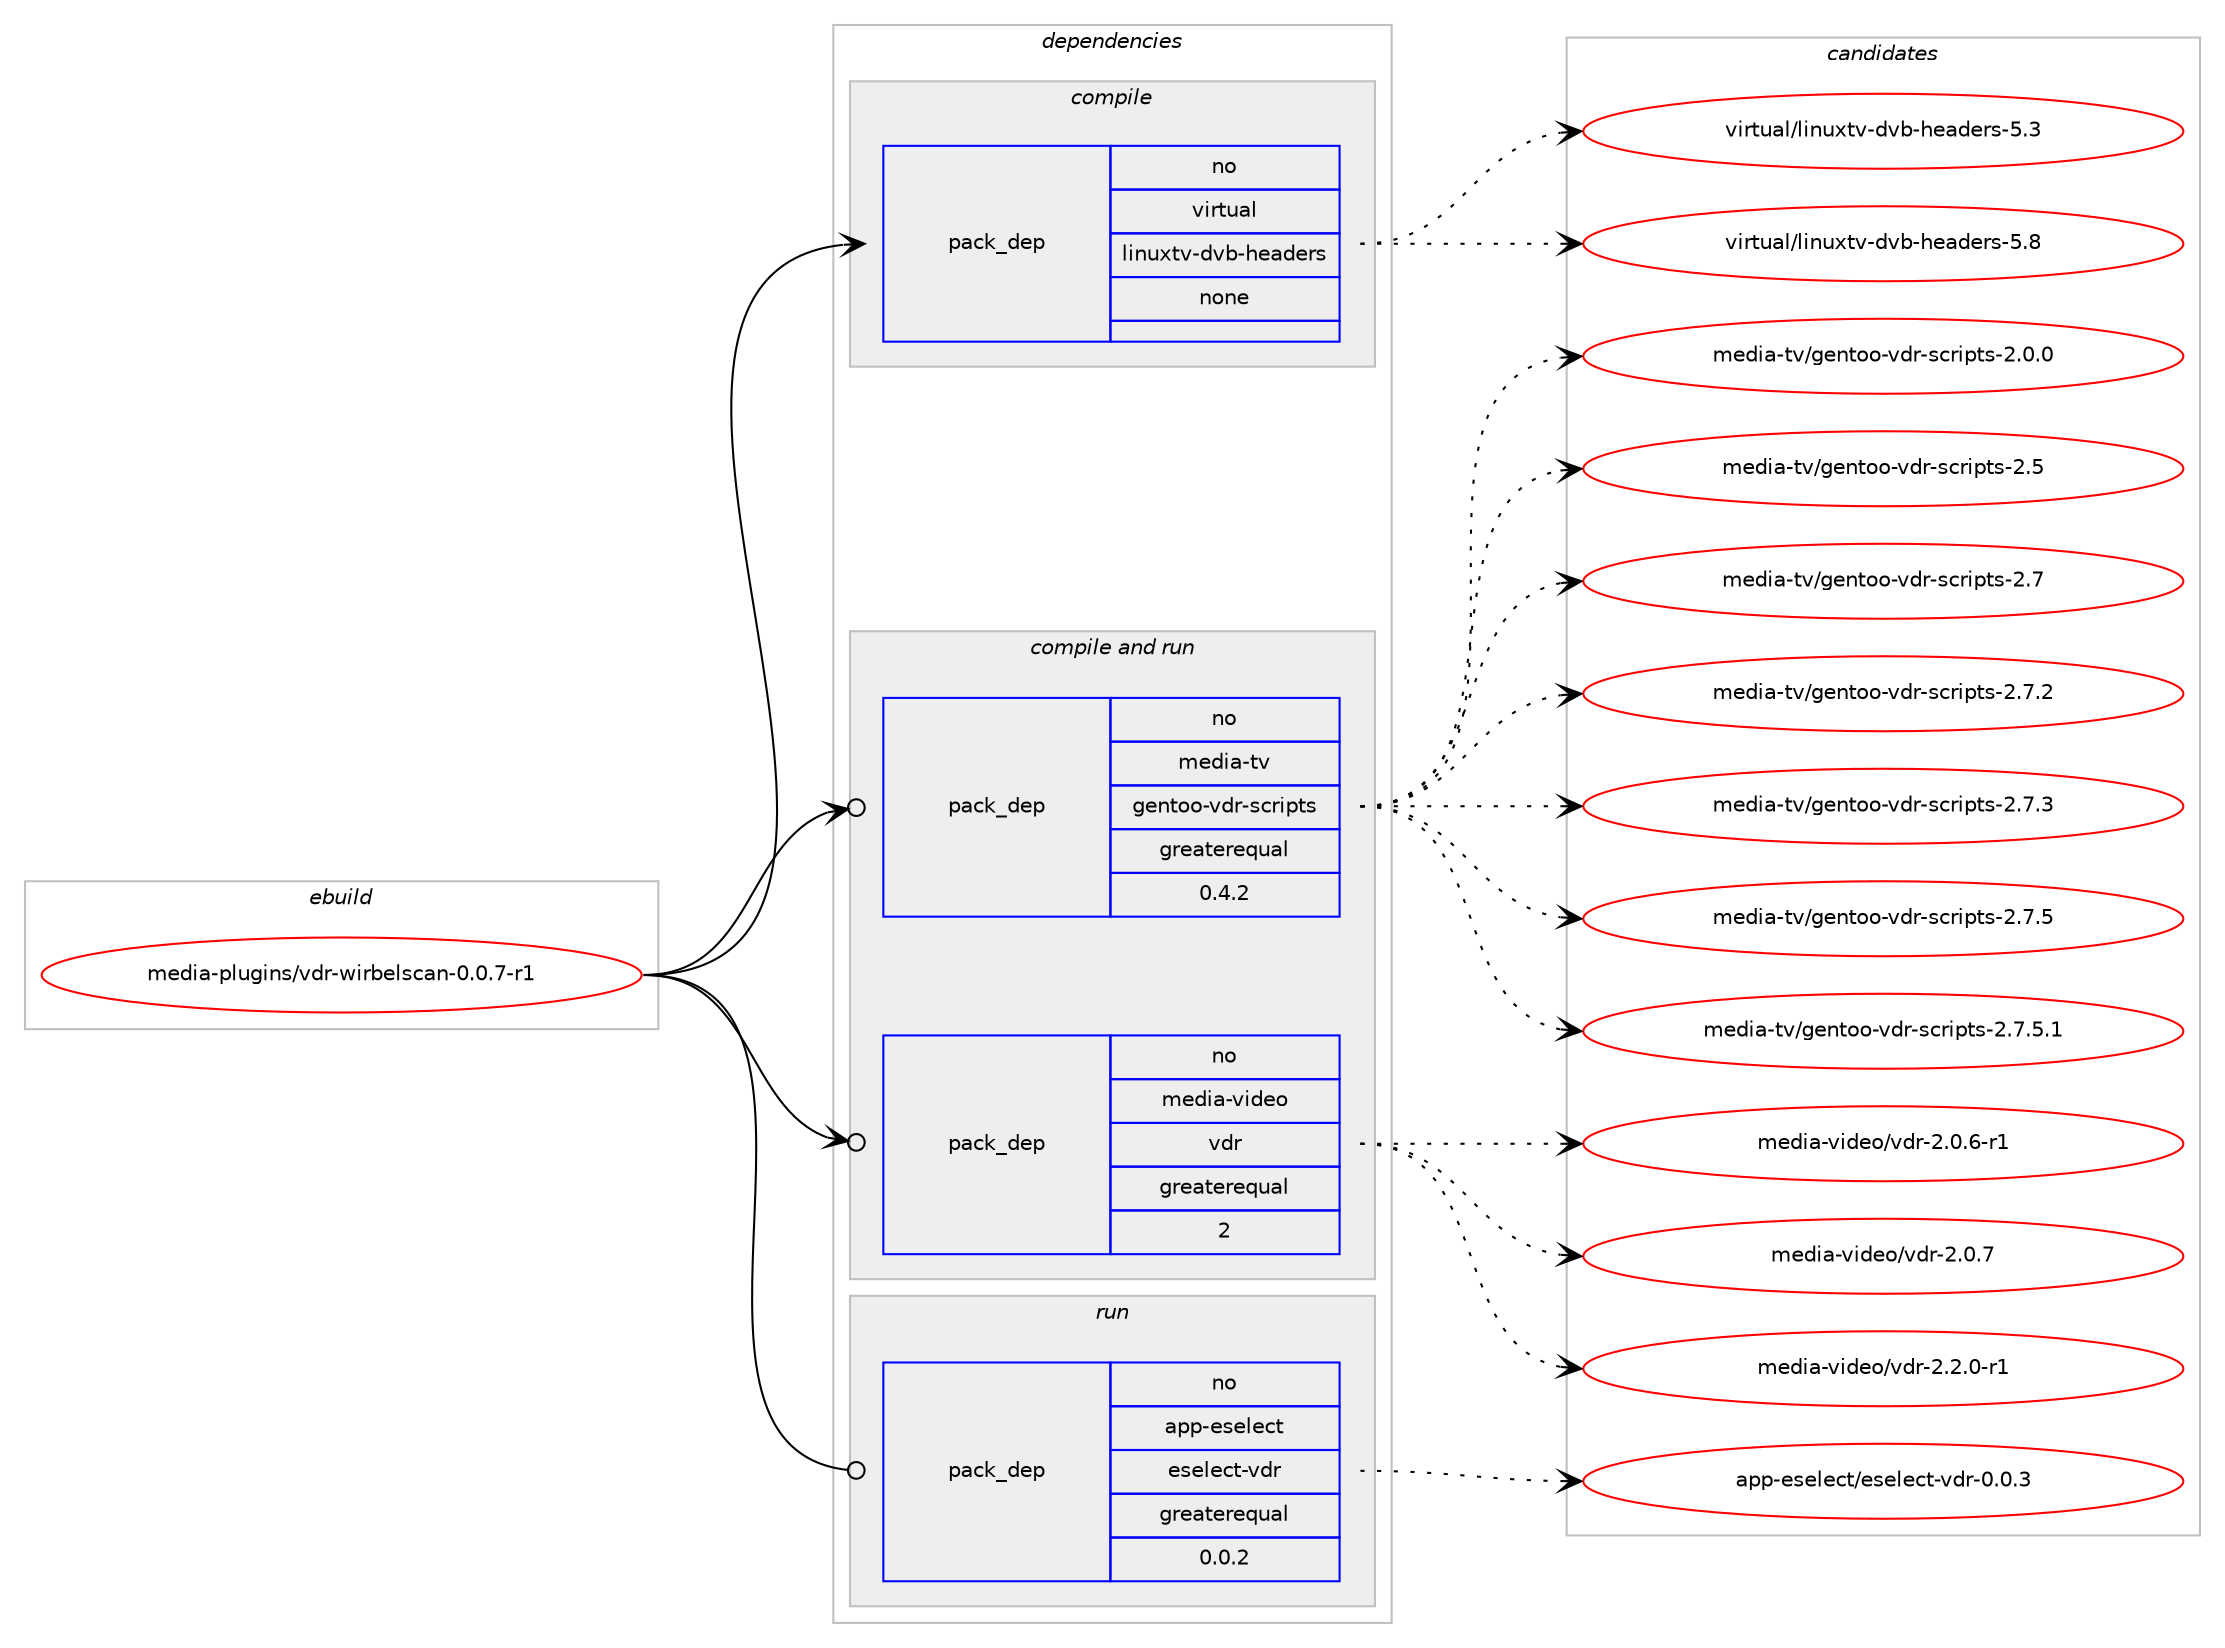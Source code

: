 digraph prolog {

# *************
# Graph options
# *************

newrank=true;
concentrate=true;
compound=true;
graph [rankdir=LR,fontname=Helvetica,fontsize=10,ranksep=1.5];#, ranksep=2.5, nodesep=0.2];
edge  [arrowhead=vee];
node  [fontname=Helvetica,fontsize=10];

# **********
# The ebuild
# **********

subgraph cluster_leftcol {
color=gray;
rank=same;
label=<<i>ebuild</i>>;
id [label="media-plugins/vdr-wirbelscan-0.0.7-r1", color=red, width=4, href="../media-plugins/vdr-wirbelscan-0.0.7-r1.svg"];
}

# ****************
# The dependencies
# ****************

subgraph cluster_midcol {
color=gray;
label=<<i>dependencies</i>>;
subgraph cluster_compile {
fillcolor="#eeeeee";
style=filled;
label=<<i>compile</i>>;
subgraph pack278413 {
dependency376943 [label=<<TABLE BORDER="0" CELLBORDER="1" CELLSPACING="0" CELLPADDING="4" WIDTH="220"><TR><TD ROWSPAN="6" CELLPADDING="30">pack_dep</TD></TR><TR><TD WIDTH="110">no</TD></TR><TR><TD>virtual</TD></TR><TR><TD>linuxtv-dvb-headers</TD></TR><TR><TD>none</TD></TR><TR><TD></TD></TR></TABLE>>, shape=none, color=blue];
}
id:e -> dependency376943:w [weight=20,style="solid",arrowhead="vee"];
}
subgraph cluster_compileandrun {
fillcolor="#eeeeee";
style=filled;
label=<<i>compile and run</i>>;
subgraph pack278414 {
dependency376944 [label=<<TABLE BORDER="0" CELLBORDER="1" CELLSPACING="0" CELLPADDING="4" WIDTH="220"><TR><TD ROWSPAN="6" CELLPADDING="30">pack_dep</TD></TR><TR><TD WIDTH="110">no</TD></TR><TR><TD>media-tv</TD></TR><TR><TD>gentoo-vdr-scripts</TD></TR><TR><TD>greaterequal</TD></TR><TR><TD>0.4.2</TD></TR></TABLE>>, shape=none, color=blue];
}
id:e -> dependency376944:w [weight=20,style="solid",arrowhead="odotvee"];
subgraph pack278415 {
dependency376945 [label=<<TABLE BORDER="0" CELLBORDER="1" CELLSPACING="0" CELLPADDING="4" WIDTH="220"><TR><TD ROWSPAN="6" CELLPADDING="30">pack_dep</TD></TR><TR><TD WIDTH="110">no</TD></TR><TR><TD>media-video</TD></TR><TR><TD>vdr</TD></TR><TR><TD>greaterequal</TD></TR><TR><TD>2</TD></TR></TABLE>>, shape=none, color=blue];
}
id:e -> dependency376945:w [weight=20,style="solid",arrowhead="odotvee"];
}
subgraph cluster_run {
fillcolor="#eeeeee";
style=filled;
label=<<i>run</i>>;
subgraph pack278416 {
dependency376946 [label=<<TABLE BORDER="0" CELLBORDER="1" CELLSPACING="0" CELLPADDING="4" WIDTH="220"><TR><TD ROWSPAN="6" CELLPADDING="30">pack_dep</TD></TR><TR><TD WIDTH="110">no</TD></TR><TR><TD>app-eselect</TD></TR><TR><TD>eselect-vdr</TD></TR><TR><TD>greaterequal</TD></TR><TR><TD>0.0.2</TD></TR></TABLE>>, shape=none, color=blue];
}
id:e -> dependency376946:w [weight=20,style="solid",arrowhead="odot"];
}
}

# **************
# The candidates
# **************

subgraph cluster_choices {
rank=same;
color=gray;
label=<<i>candidates</i>>;

subgraph choice278413 {
color=black;
nodesep=1;
choice11810511411611797108471081051101171201161184510011898451041019710010111411545534651 [label="virtual/linuxtv-dvb-headers-5.3", color=red, width=4,href="../virtual/linuxtv-dvb-headers-5.3.svg"];
choice11810511411611797108471081051101171201161184510011898451041019710010111411545534656 [label="virtual/linuxtv-dvb-headers-5.8", color=red, width=4,href="../virtual/linuxtv-dvb-headers-5.8.svg"];
dependency376943:e -> choice11810511411611797108471081051101171201161184510011898451041019710010111411545534651:w [style=dotted,weight="100"];
dependency376943:e -> choice11810511411611797108471081051101171201161184510011898451041019710010111411545534656:w [style=dotted,weight="100"];
}
subgraph choice278414 {
color=black;
nodesep=1;
choice109101100105974511611847103101110116111111451181001144511599114105112116115455046484648 [label="media-tv/gentoo-vdr-scripts-2.0.0", color=red, width=4,href="../media-tv/gentoo-vdr-scripts-2.0.0.svg"];
choice10910110010597451161184710310111011611111145118100114451159911410511211611545504653 [label="media-tv/gentoo-vdr-scripts-2.5", color=red, width=4,href="../media-tv/gentoo-vdr-scripts-2.5.svg"];
choice10910110010597451161184710310111011611111145118100114451159911410511211611545504655 [label="media-tv/gentoo-vdr-scripts-2.7", color=red, width=4,href="../media-tv/gentoo-vdr-scripts-2.7.svg"];
choice109101100105974511611847103101110116111111451181001144511599114105112116115455046554650 [label="media-tv/gentoo-vdr-scripts-2.7.2", color=red, width=4,href="../media-tv/gentoo-vdr-scripts-2.7.2.svg"];
choice109101100105974511611847103101110116111111451181001144511599114105112116115455046554651 [label="media-tv/gentoo-vdr-scripts-2.7.3", color=red, width=4,href="../media-tv/gentoo-vdr-scripts-2.7.3.svg"];
choice109101100105974511611847103101110116111111451181001144511599114105112116115455046554653 [label="media-tv/gentoo-vdr-scripts-2.7.5", color=red, width=4,href="../media-tv/gentoo-vdr-scripts-2.7.5.svg"];
choice1091011001059745116118471031011101161111114511810011445115991141051121161154550465546534649 [label="media-tv/gentoo-vdr-scripts-2.7.5.1", color=red, width=4,href="../media-tv/gentoo-vdr-scripts-2.7.5.1.svg"];
dependency376944:e -> choice109101100105974511611847103101110116111111451181001144511599114105112116115455046484648:w [style=dotted,weight="100"];
dependency376944:e -> choice10910110010597451161184710310111011611111145118100114451159911410511211611545504653:w [style=dotted,weight="100"];
dependency376944:e -> choice10910110010597451161184710310111011611111145118100114451159911410511211611545504655:w [style=dotted,weight="100"];
dependency376944:e -> choice109101100105974511611847103101110116111111451181001144511599114105112116115455046554650:w [style=dotted,weight="100"];
dependency376944:e -> choice109101100105974511611847103101110116111111451181001144511599114105112116115455046554651:w [style=dotted,weight="100"];
dependency376944:e -> choice109101100105974511611847103101110116111111451181001144511599114105112116115455046554653:w [style=dotted,weight="100"];
dependency376944:e -> choice1091011001059745116118471031011101161111114511810011445115991141051121161154550465546534649:w [style=dotted,weight="100"];
}
subgraph choice278415 {
color=black;
nodesep=1;
choice1091011001059745118105100101111471181001144550464846544511449 [label="media-video/vdr-2.0.6-r1", color=red, width=4,href="../media-video/vdr-2.0.6-r1.svg"];
choice109101100105974511810510010111147118100114455046484655 [label="media-video/vdr-2.0.7", color=red, width=4,href="../media-video/vdr-2.0.7.svg"];
choice1091011001059745118105100101111471181001144550465046484511449 [label="media-video/vdr-2.2.0-r1", color=red, width=4,href="../media-video/vdr-2.2.0-r1.svg"];
dependency376945:e -> choice1091011001059745118105100101111471181001144550464846544511449:w [style=dotted,weight="100"];
dependency376945:e -> choice109101100105974511810510010111147118100114455046484655:w [style=dotted,weight="100"];
dependency376945:e -> choice1091011001059745118105100101111471181001144550465046484511449:w [style=dotted,weight="100"];
}
subgraph choice278416 {
color=black;
nodesep=1;
choice971121124510111510110810199116471011151011081019911645118100114454846484651 [label="app-eselect/eselect-vdr-0.0.3", color=red, width=4,href="../app-eselect/eselect-vdr-0.0.3.svg"];
dependency376946:e -> choice971121124510111510110810199116471011151011081019911645118100114454846484651:w [style=dotted,weight="100"];
}
}

}
